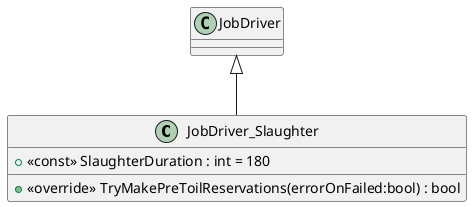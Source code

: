 @startuml
class JobDriver_Slaughter {
    + <<const>> SlaughterDuration : int = 180
    + <<override>> TryMakePreToilReservations(errorOnFailed:bool) : bool
}
JobDriver <|-- JobDriver_Slaughter
@enduml
